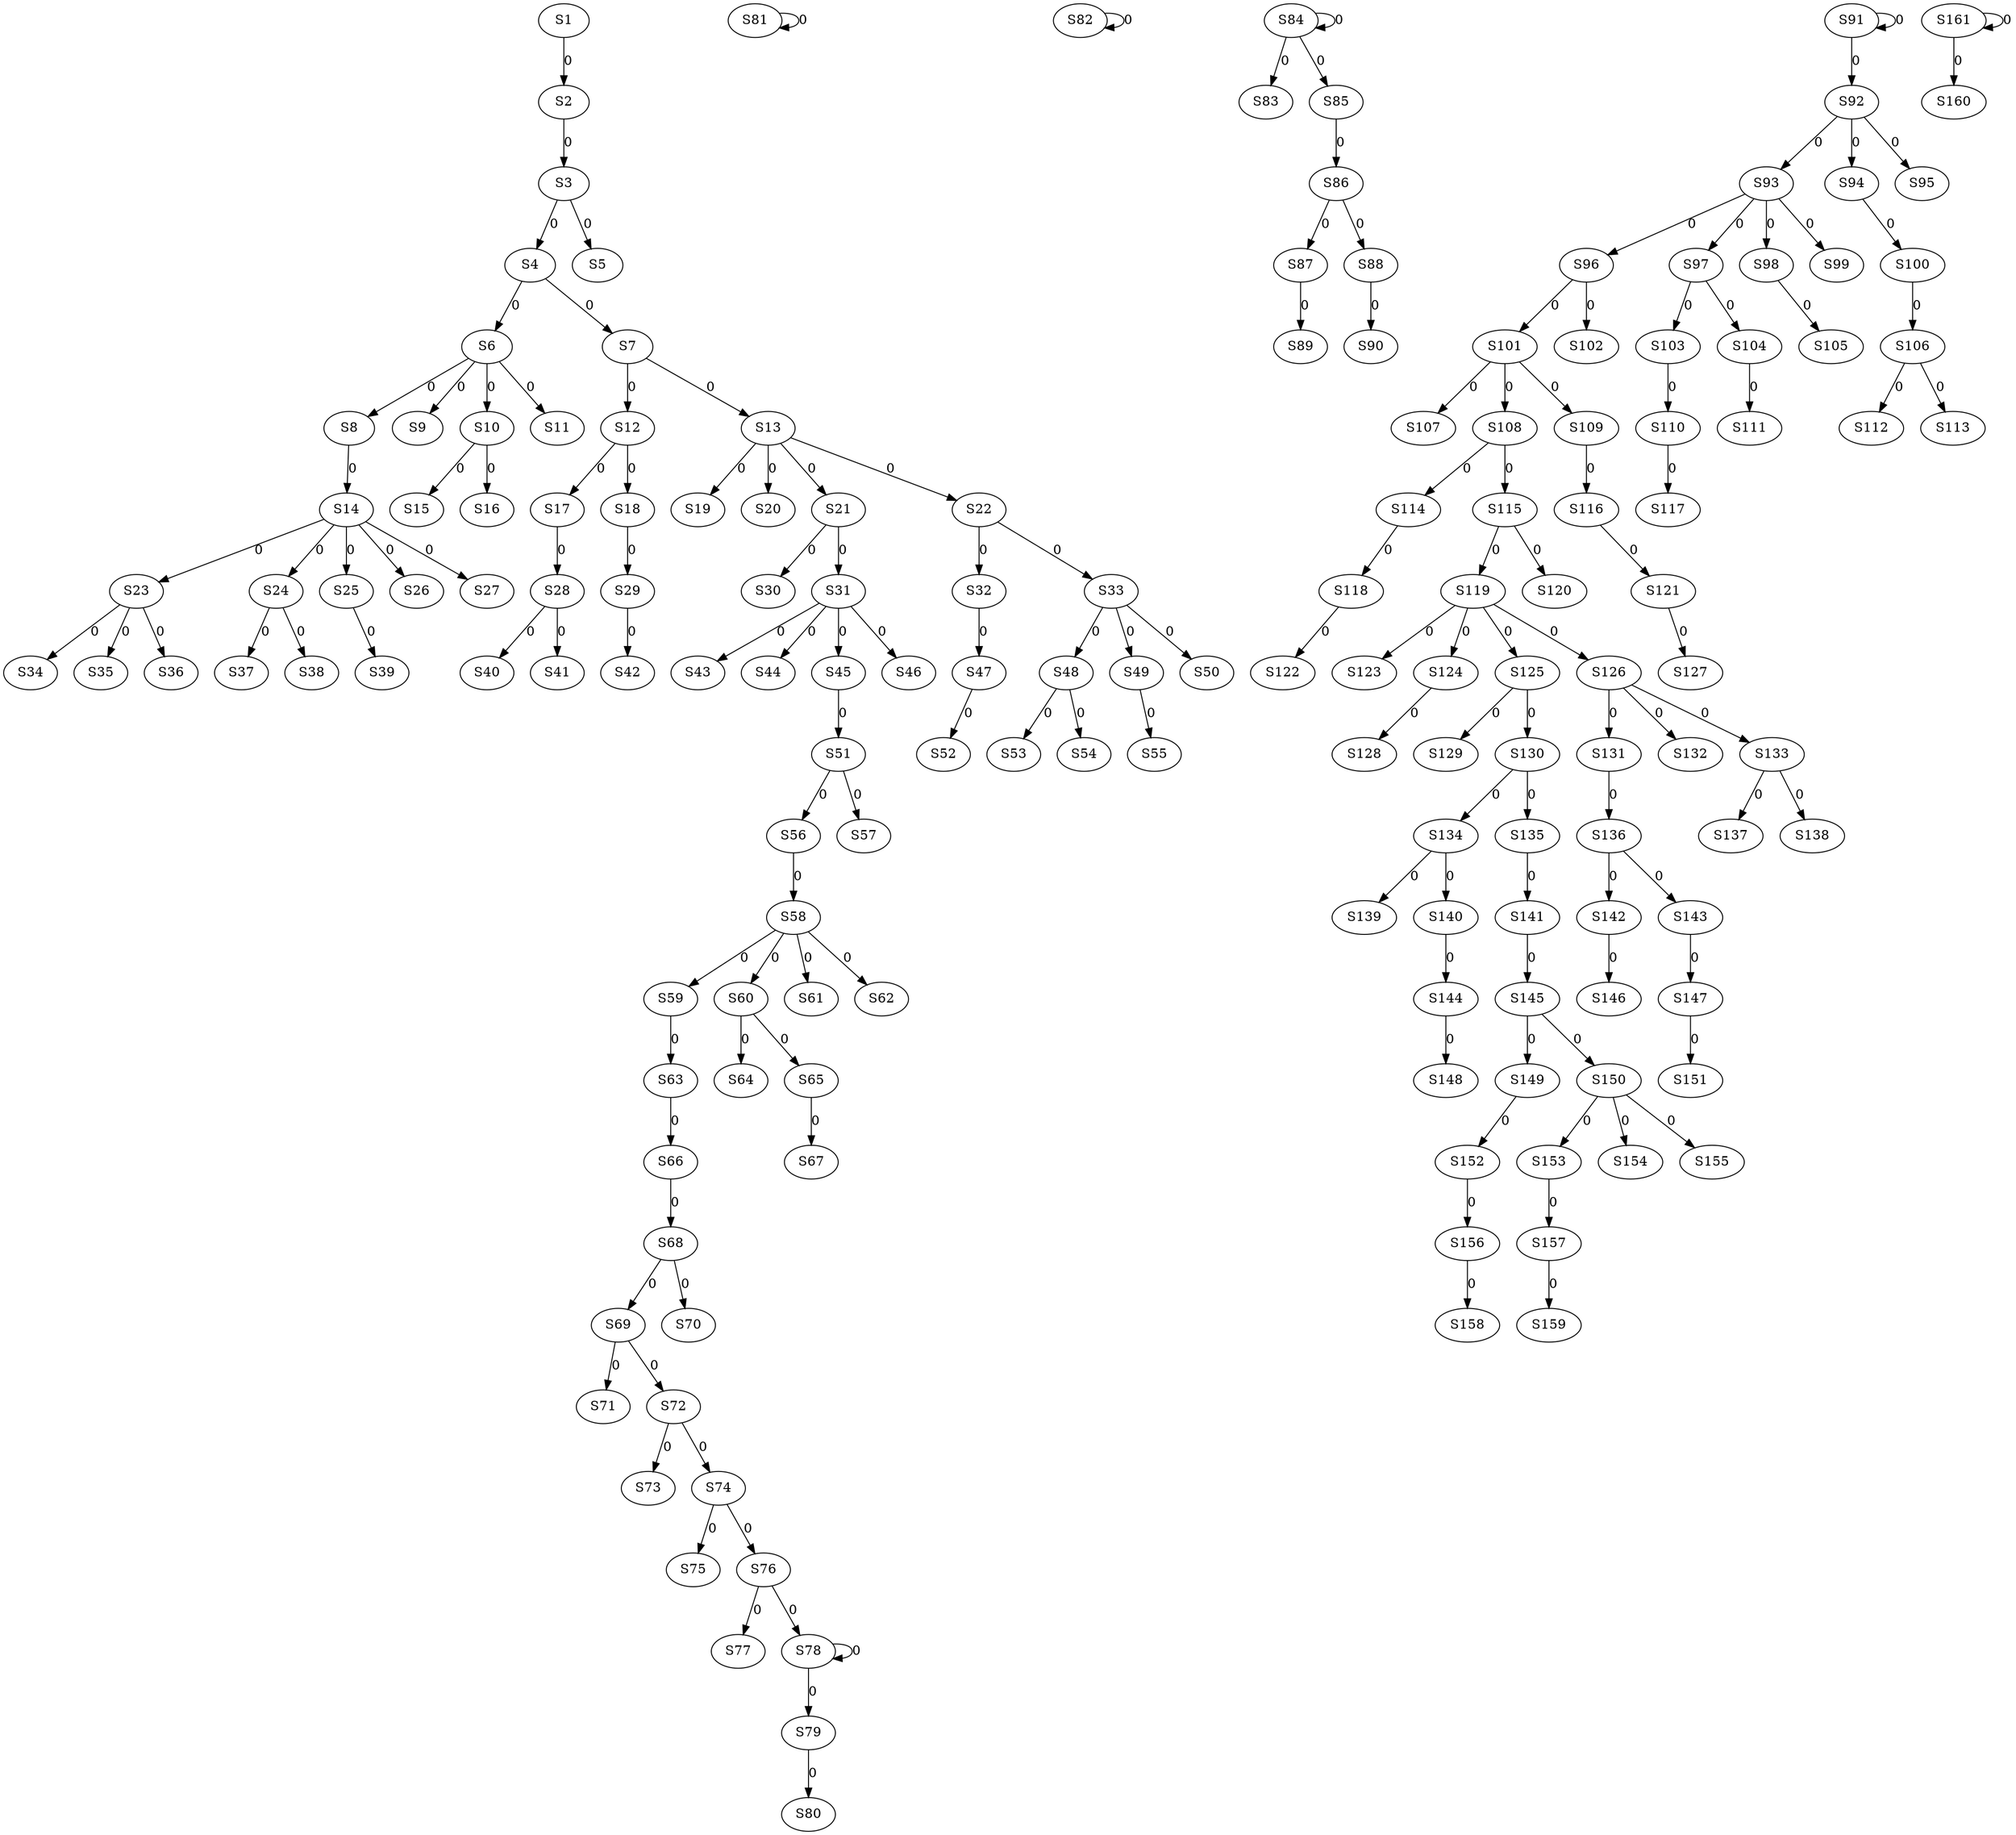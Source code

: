 strict digraph {
	S1 -> S2 [ label = 0 ];
	S2 -> S3 [ label = 0 ];
	S3 -> S4 [ label = 0 ];
	S3 -> S5 [ label = 0 ];
	S4 -> S6 [ label = 0 ];
	S4 -> S7 [ label = 0 ];
	S6 -> S8 [ label = 0 ];
	S6 -> S9 [ label = 0 ];
	S6 -> S10 [ label = 0 ];
	S6 -> S11 [ label = 0 ];
	S7 -> S12 [ label = 0 ];
	S7 -> S13 [ label = 0 ];
	S8 -> S14 [ label = 0 ];
	S10 -> S15 [ label = 0 ];
	S10 -> S16 [ label = 0 ];
	S12 -> S17 [ label = 0 ];
	S12 -> S18 [ label = 0 ];
	S13 -> S19 [ label = 0 ];
	S13 -> S20 [ label = 0 ];
	S13 -> S21 [ label = 0 ];
	S13 -> S22 [ label = 0 ];
	S14 -> S23 [ label = 0 ];
	S14 -> S24 [ label = 0 ];
	S14 -> S25 [ label = 0 ];
	S14 -> S26 [ label = 0 ];
	S14 -> S27 [ label = 0 ];
	S17 -> S28 [ label = 0 ];
	S18 -> S29 [ label = 0 ];
	S21 -> S30 [ label = 0 ];
	S21 -> S31 [ label = 0 ];
	S22 -> S32 [ label = 0 ];
	S22 -> S33 [ label = 0 ];
	S23 -> S34 [ label = 0 ];
	S23 -> S35 [ label = 0 ];
	S23 -> S36 [ label = 0 ];
	S24 -> S37 [ label = 0 ];
	S24 -> S38 [ label = 0 ];
	S25 -> S39 [ label = 0 ];
	S28 -> S40 [ label = 0 ];
	S28 -> S41 [ label = 0 ];
	S29 -> S42 [ label = 0 ];
	S31 -> S43 [ label = 0 ];
	S31 -> S44 [ label = 0 ];
	S31 -> S45 [ label = 0 ];
	S31 -> S46 [ label = 0 ];
	S32 -> S47 [ label = 0 ];
	S33 -> S48 [ label = 0 ];
	S33 -> S49 [ label = 0 ];
	S33 -> S50 [ label = 0 ];
	S45 -> S51 [ label = 0 ];
	S47 -> S52 [ label = 0 ];
	S48 -> S53 [ label = 0 ];
	S48 -> S54 [ label = 0 ];
	S49 -> S55 [ label = 0 ];
	S51 -> S56 [ label = 0 ];
	S51 -> S57 [ label = 0 ];
	S56 -> S58 [ label = 0 ];
	S58 -> S59 [ label = 0 ];
	S58 -> S60 [ label = 0 ];
	S58 -> S61 [ label = 0 ];
	S58 -> S62 [ label = 0 ];
	S59 -> S63 [ label = 0 ];
	S60 -> S64 [ label = 0 ];
	S60 -> S65 [ label = 0 ];
	S63 -> S66 [ label = 0 ];
	S65 -> S67 [ label = 0 ];
	S66 -> S68 [ label = 0 ];
	S68 -> S69 [ label = 0 ];
	S68 -> S70 [ label = 0 ];
	S69 -> S71 [ label = 0 ];
	S69 -> S72 [ label = 0 ];
	S72 -> S73 [ label = 0 ];
	S72 -> S74 [ label = 0 ];
	S74 -> S75 [ label = 0 ];
	S74 -> S76 [ label = 0 ];
	S76 -> S77 [ label = 0 ];
	S76 -> S78 [ label = 0 ];
	S78 -> S79 [ label = 0 ];
	S79 -> S80 [ label = 0 ];
	S81 -> S81 [ label = 0 ];
	S82 -> S82 [ label = 0 ];
	S84 -> S83 [ label = 0 ];
	S84 -> S84 [ label = 0 ];
	S84 -> S85 [ label = 0 ];
	S85 -> S86 [ label = 0 ];
	S86 -> S87 [ label = 0 ];
	S86 -> S88 [ label = 0 ];
	S87 -> S89 [ label = 0 ];
	S88 -> S90 [ label = 0 ];
	S91 -> S91 [ label = 0 ];
	S91 -> S92 [ label = 0 ];
	S92 -> S93 [ label = 0 ];
	S92 -> S94 [ label = 0 ];
	S92 -> S95 [ label = 0 ];
	S93 -> S96 [ label = 0 ];
	S93 -> S97 [ label = 0 ];
	S93 -> S98 [ label = 0 ];
	S93 -> S99 [ label = 0 ];
	S94 -> S100 [ label = 0 ];
	S96 -> S101 [ label = 0 ];
	S96 -> S102 [ label = 0 ];
	S97 -> S103 [ label = 0 ];
	S97 -> S104 [ label = 0 ];
	S98 -> S105 [ label = 0 ];
	S100 -> S106 [ label = 0 ];
	S101 -> S107 [ label = 0 ];
	S101 -> S108 [ label = 0 ];
	S101 -> S109 [ label = 0 ];
	S103 -> S110 [ label = 0 ];
	S104 -> S111 [ label = 0 ];
	S106 -> S112 [ label = 0 ];
	S106 -> S113 [ label = 0 ];
	S108 -> S114 [ label = 0 ];
	S108 -> S115 [ label = 0 ];
	S109 -> S116 [ label = 0 ];
	S110 -> S117 [ label = 0 ];
	S114 -> S118 [ label = 0 ];
	S115 -> S119 [ label = 0 ];
	S115 -> S120 [ label = 0 ];
	S116 -> S121 [ label = 0 ];
	S118 -> S122 [ label = 0 ];
	S119 -> S123 [ label = 0 ];
	S119 -> S124 [ label = 0 ];
	S119 -> S125 [ label = 0 ];
	S119 -> S126 [ label = 0 ];
	S121 -> S127 [ label = 0 ];
	S124 -> S128 [ label = 0 ];
	S125 -> S129 [ label = 0 ];
	S125 -> S130 [ label = 0 ];
	S126 -> S131 [ label = 0 ];
	S126 -> S132 [ label = 0 ];
	S126 -> S133 [ label = 0 ];
	S130 -> S134 [ label = 0 ];
	S130 -> S135 [ label = 0 ];
	S131 -> S136 [ label = 0 ];
	S133 -> S137 [ label = 0 ];
	S133 -> S138 [ label = 0 ];
	S134 -> S139 [ label = 0 ];
	S134 -> S140 [ label = 0 ];
	S135 -> S141 [ label = 0 ];
	S136 -> S142 [ label = 0 ];
	S136 -> S143 [ label = 0 ];
	S140 -> S144 [ label = 0 ];
	S141 -> S145 [ label = 0 ];
	S142 -> S146 [ label = 0 ];
	S143 -> S147 [ label = 0 ];
	S144 -> S148 [ label = 0 ];
	S145 -> S149 [ label = 0 ];
	S145 -> S150 [ label = 0 ];
	S147 -> S151 [ label = 0 ];
	S149 -> S152 [ label = 0 ];
	S150 -> S153 [ label = 0 ];
	S150 -> S154 [ label = 0 ];
	S150 -> S155 [ label = 0 ];
	S152 -> S156 [ label = 0 ];
	S153 -> S157 [ label = 0 ];
	S156 -> S158 [ label = 0 ];
	S157 -> S159 [ label = 0 ];
	S161 -> S160 [ label = 0 ];
	S161 -> S161 [ label = 0 ];
	S78 -> S78 [ label = 0 ];
}